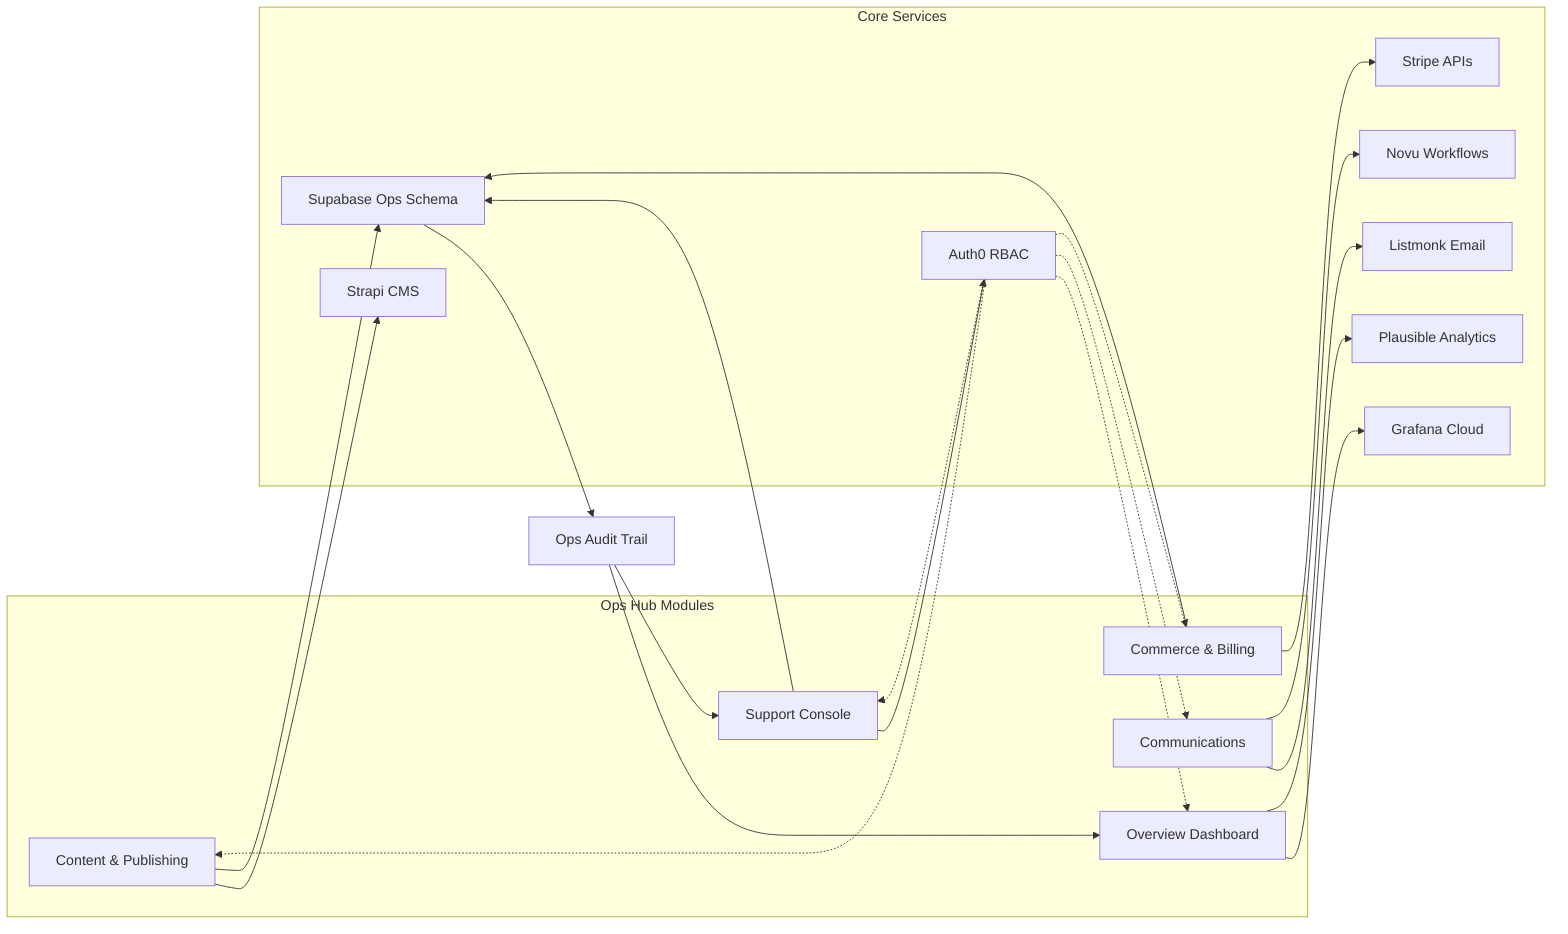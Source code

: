flowchart LR
  subgraph Ops Hub Modules
    Overview["Overview Dashboard"]
    Content["Content & Publishing"]
    Communications["Communications"]
    Commerce["Commerce & Billing"]
    Support["Support Console"]
  end

  subgraph Core Services
    Auth0["Auth0 RBAC"]
    Supabase["Supabase Ops Schema"]
    Strapi["Strapi CMS"]
    Listmonk["Listmonk Email"]
    Stripe["Stripe APIs"]
    Grafana["Grafana Cloud"]
    Plausible["Plausible Analytics"]
    Novu["Novu Workflows"]
  end

  Overview --> Grafana
  Overview --> Plausible
  Content --> Strapi
  Content --> Supabase
  Communications --> Listmonk
  Communications --> Novu
  Commerce --> Stripe
  Commerce --> Supabase
  Support --> Supabase
  Support --> Auth0
  Auth0 -.-> Overview
  Auth0 -.-> Content
  Auth0 -.-> Communications
  Auth0 -.-> Commerce
  Auth0 -.-> Support
  Supabase --> Audit["Ops Audit Trail"]
  Audit --> Overview
  Audit --> Support